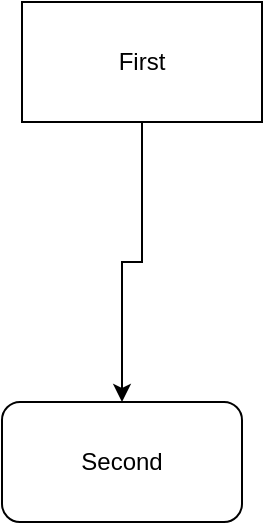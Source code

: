 <mxfile version="12.8.8" type="github">
  <diagram id="h0uF1CGvgHIMmsrYFJtG" name="Page-1">
    <mxGraphModel dx="1186" dy="759" grid="1" gridSize="10" guides="1" tooltips="1" connect="1" arrows="1" fold="1" page="1" pageScale="1" pageWidth="827" pageHeight="1169" math="0" shadow="0">
      <root>
        <mxCell id="0" />
        <mxCell id="1" parent="0" />
        <mxCell id="7enmghzemJz5JQM6Ej_q-3" style="edgeStyle=orthogonalEdgeStyle;rounded=0;orthogonalLoop=1;jettySize=auto;html=1;exitX=0.5;exitY=1;exitDx=0;exitDy=0;" edge="1" parent="1" source="7enmghzemJz5JQM6Ej_q-1" target="7enmghzemJz5JQM6Ej_q-2">
          <mxGeometry relative="1" as="geometry" />
        </mxCell>
        <mxCell id="7enmghzemJz5JQM6Ej_q-1" value="First" style="rounded=0;whiteSpace=wrap;html=1;" vertex="1" parent="1">
          <mxGeometry x="240" y="150" width="120" height="60" as="geometry" />
        </mxCell>
        <mxCell id="7enmghzemJz5JQM6Ej_q-2" value="Second" style="rounded=1;whiteSpace=wrap;html=1;" vertex="1" parent="1">
          <mxGeometry x="230" y="350" width="120" height="60" as="geometry" />
        </mxCell>
      </root>
    </mxGraphModel>
  </diagram>
</mxfile>
